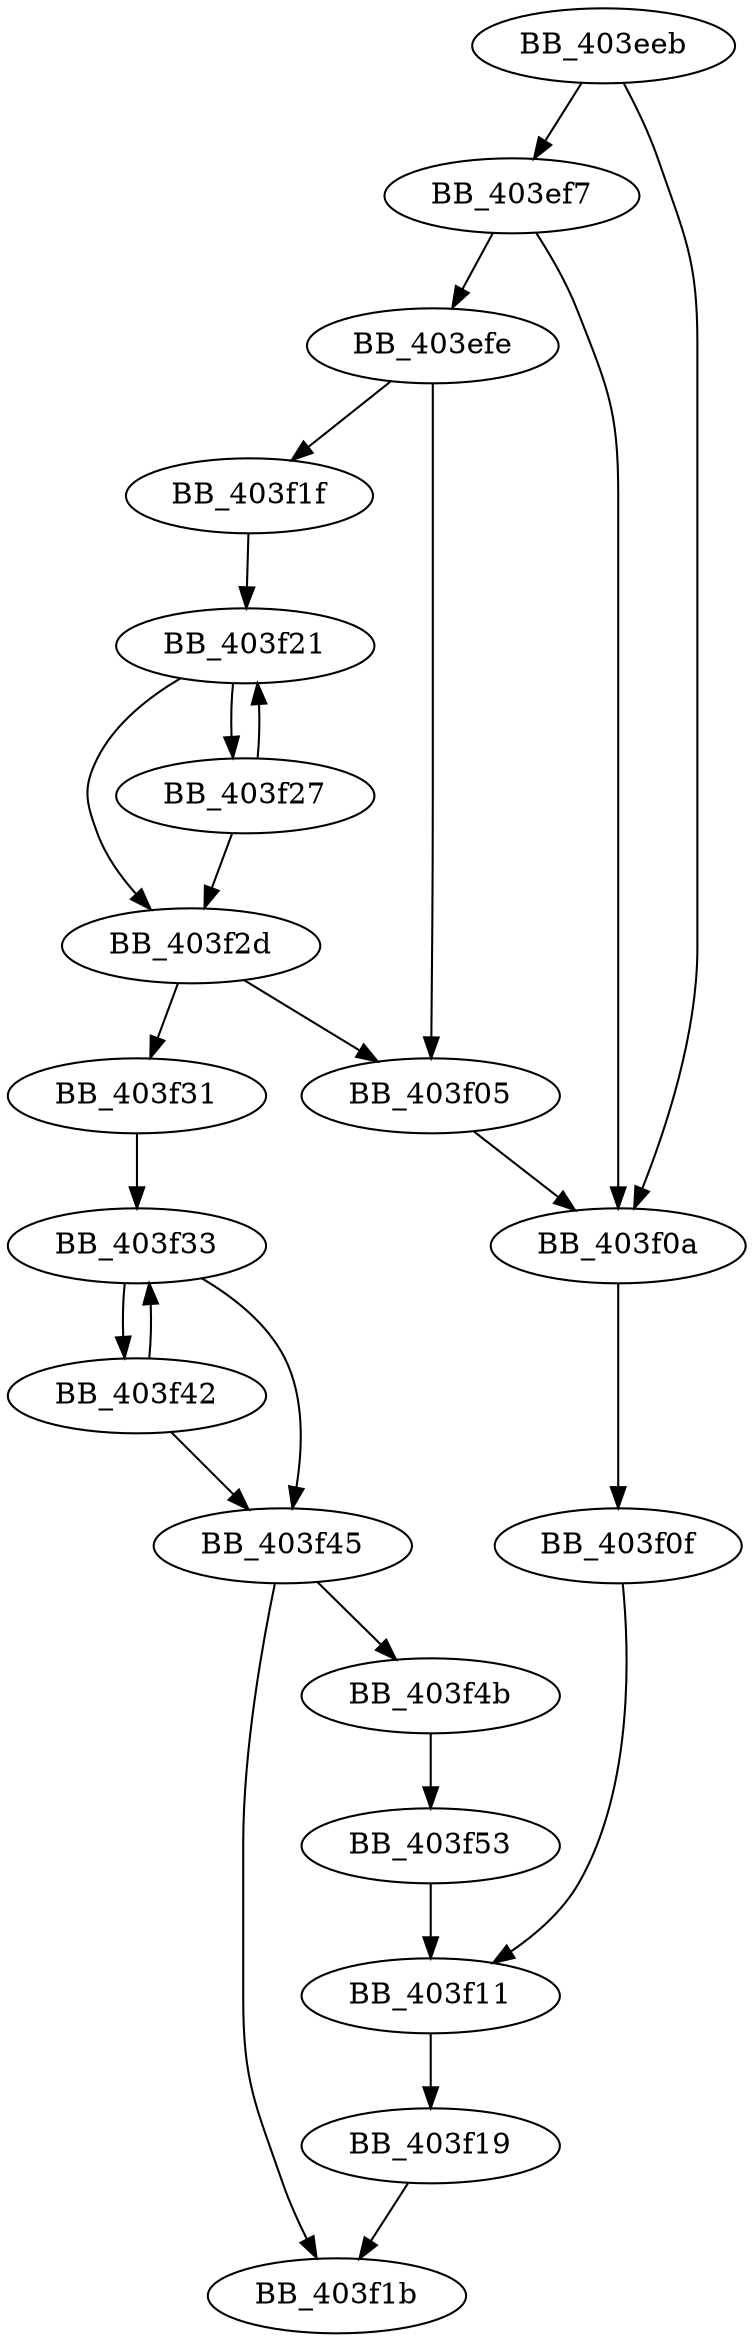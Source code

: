DiGraph _wcscat_s{
BB_403eeb->BB_403ef7
BB_403eeb->BB_403f0a
BB_403ef7->BB_403efe
BB_403ef7->BB_403f0a
BB_403efe->BB_403f05
BB_403efe->BB_403f1f
BB_403f05->BB_403f0a
BB_403f0a->BB_403f0f
BB_403f0f->BB_403f11
BB_403f11->BB_403f19
BB_403f19->BB_403f1b
BB_403f1f->BB_403f21
BB_403f21->BB_403f27
BB_403f21->BB_403f2d
BB_403f27->BB_403f21
BB_403f27->BB_403f2d
BB_403f2d->BB_403f05
BB_403f2d->BB_403f31
BB_403f31->BB_403f33
BB_403f33->BB_403f42
BB_403f33->BB_403f45
BB_403f42->BB_403f33
BB_403f42->BB_403f45
BB_403f45->BB_403f1b
BB_403f45->BB_403f4b
BB_403f4b->BB_403f53
BB_403f53->BB_403f11
}
